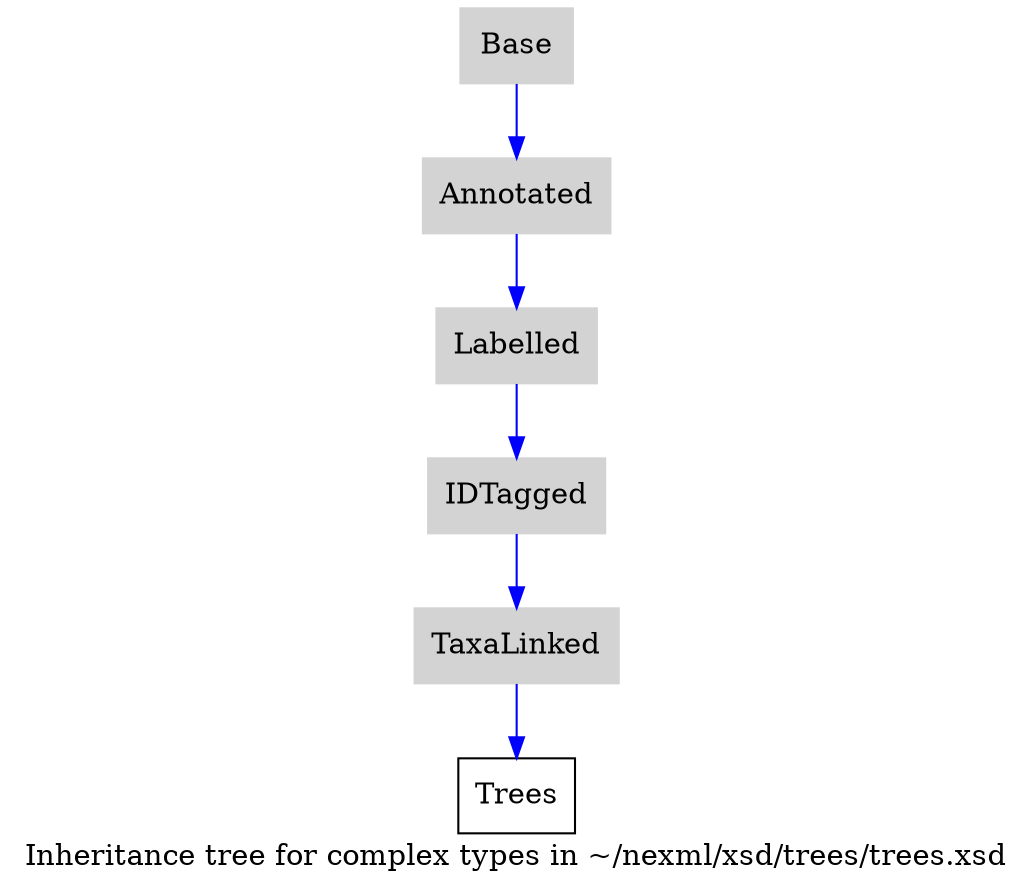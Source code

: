 /*
    this graphviz graph documents the nexml inheritance tree
    from /Users/priyam/nexml/nexml.github.io/nexml/xsd/trees/trees.xsd upwards. Graph generated on Tue Sep 23 12:49:36 2014    from template: $Id$    
*/
digraph inheritance {
    label="Inheritance tree for complex types in ~/nexml/xsd/trees/trees.xsd";
                                                                Trees [URL="/doc/schema-1/trees/trees/#Trees",shape=box];        
                                                                        TaxaLinked -> Trees [color=blue];
                                                                                TaxaLinked [URL="/doc/schema-1/abstract/#TaxaLinked",shape=box,color=lightgrey,style=filled];
                                                                                IDTagged -> TaxaLinked [color=blue];
                                                                                IDTagged [URL="/doc/schema-1/abstract/#IDTagged",shape=box,color=lightgrey,style=filled];
                                                                                Labelled -> IDTagged [color=blue];
                                                                                Labelled [URL="/doc/schema-1/abstract/#Labelled",shape=box,color=lightgrey,style=filled];
                                                                                Annotated -> Labelled [color=blue];
                                                                                Annotated [URL="/doc/schema-1/abstract/#Annotated",shape=box,color=lightgrey,style=filled];
                                                                                Base -> Annotated [color=blue];
                                                                                Base [URL="/doc/schema-1/meta/annotations/#Base",shape=box,color=lightgrey,style=filled];
                                                            }


